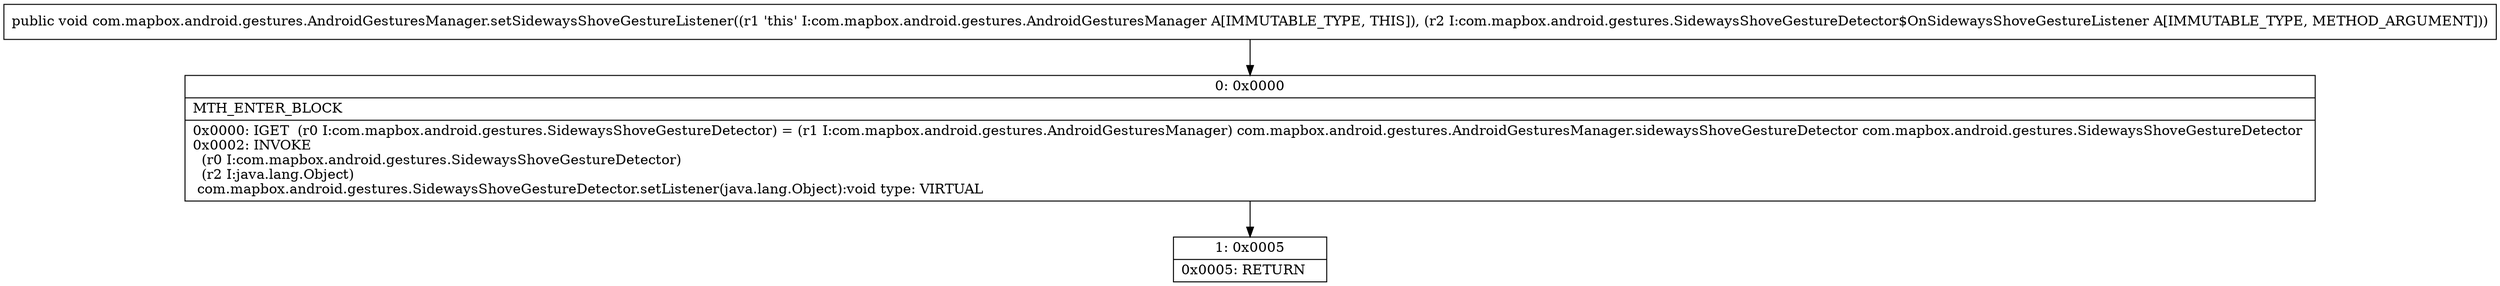 digraph "CFG forcom.mapbox.android.gestures.AndroidGesturesManager.setSidewaysShoveGestureListener(Lcom\/mapbox\/android\/gestures\/SidewaysShoveGestureDetector$OnSidewaysShoveGestureListener;)V" {
Node_0 [shape=record,label="{0\:\ 0x0000|MTH_ENTER_BLOCK\l|0x0000: IGET  (r0 I:com.mapbox.android.gestures.SidewaysShoveGestureDetector) = (r1 I:com.mapbox.android.gestures.AndroidGesturesManager) com.mapbox.android.gestures.AndroidGesturesManager.sidewaysShoveGestureDetector com.mapbox.android.gestures.SidewaysShoveGestureDetector \l0x0002: INVOKE  \l  (r0 I:com.mapbox.android.gestures.SidewaysShoveGestureDetector)\l  (r2 I:java.lang.Object)\l com.mapbox.android.gestures.SidewaysShoveGestureDetector.setListener(java.lang.Object):void type: VIRTUAL \l}"];
Node_1 [shape=record,label="{1\:\ 0x0005|0x0005: RETURN   \l}"];
MethodNode[shape=record,label="{public void com.mapbox.android.gestures.AndroidGesturesManager.setSidewaysShoveGestureListener((r1 'this' I:com.mapbox.android.gestures.AndroidGesturesManager A[IMMUTABLE_TYPE, THIS]), (r2 I:com.mapbox.android.gestures.SidewaysShoveGestureDetector$OnSidewaysShoveGestureListener A[IMMUTABLE_TYPE, METHOD_ARGUMENT])) }"];
MethodNode -> Node_0;
Node_0 -> Node_1;
}

